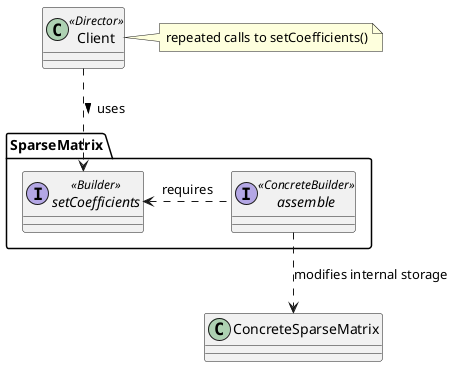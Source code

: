 @startuml

' ---------------------------------- Client --------------------------------- '
class Client <<Director >>

' ------------------------- Sparse Matrix Interface ------------------------- '
interface SparseMatrix.setCoefficients << Builder >> 
interface SparseMatrix.assemble << ConcreteBuilder >>

' ------------------------------- Associations ------------------------------ '
SparseMatrix.setCoefficients <. SparseMatrix.assemble : requires
Client ..> SparseMatrix.setCoefficients : uses >
note right of Client : repeated calls to setCoefficients()

' ------------------------------ Concrete Class ----------------------------- '
class ConcreteSparseMatrix
SparseMatrix.assemble ..> ConcreteSparseMatrix : modifies internal storage

@enduml
